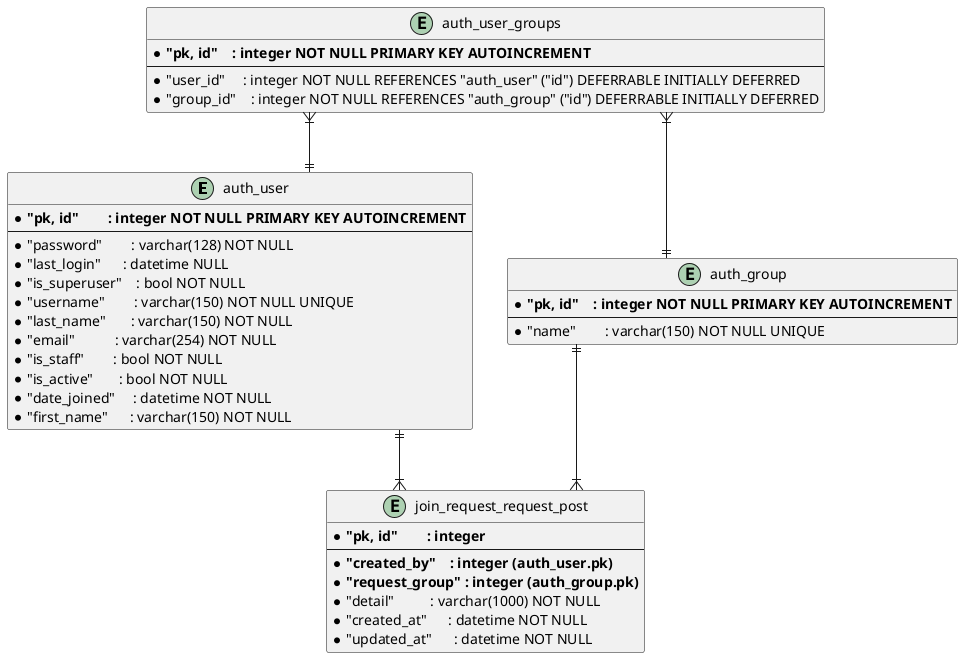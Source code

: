 @startuml RequestPost

skinparam linetype ortho

Entity auth_user {
    * **"pk, id"        : integer NOT NULL PRIMARY KEY AUTOINCREMENT**
    ---
    * "password"        : varchar(128) NOT NULL
    * "last_login"      : datetime NULL
    * "is_superuser"    : bool NOT NULL
    * "username"        : varchar(150) NOT NULL UNIQUE
    * "last_name"       : varchar(150) NOT NULL
    * "email"           : varchar(254) NOT NULL
    * "is_staff"        : bool NOT NULL
    * "is_active"       : bool NOT NULL
    * "date_joined"     : datetime NOT NULL
    * "first_name"      : varchar(150) NOT NULL
}

Entity auth_user_groups {
    * **"pk, id"    : integer NOT NULL PRIMARY KEY AUTOINCREMENT**
    ---
    * "user_id"     : integer NOT NULL REFERENCES "auth_user" ("id") DEFERRABLE INITIALLY DEFERRED
    * "group_id"    : integer NOT NULL REFERENCES "auth_group" ("id") DEFERRABLE INITIALLY DEFERRED
}

Entity auth_group {
    * **"pk, id"    : integer NOT NULL PRIMARY KEY AUTOINCREMENT**
    ---
    * "name"        : varchar(150) NOT NULL UNIQUE
}

Entity join_request_request_post {
    * **"pk, id"        : integer**
    ---
    * **"created_by"    : integer (auth_user.pk)**
    * **"request_group" : integer (auth_group.pk)**
    * "detail"          : varchar(1000) NOT NULL
    * "created_at"      : datetime NOT NULL
    * "updated_at"      : datetime NOT NULL
}

auth_user  ||-u-|{ auth_user_groups
auth_group ||-u-|{ auth_user_groups
auth_user  ||-d-|{ join_request_request_post
auth_group ||-d-|{ join_request_request_post

@enduml
